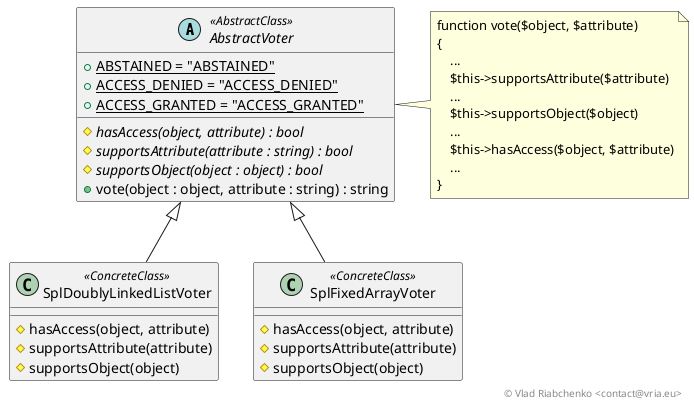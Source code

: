 @startuml

abstract class AbstractVoter << AbstractClass >> {
    +{static}ABSTAINED = "ABSTAINED"
    +{static}ACCESS_DENIED = "ACCESS_DENIED"
    +{static}ACCESS_GRANTED = "ACCESS_GRANTED"
    #{abstract}hasAccess(object, attribute) : bool
    #{abstract}supportsAttribute(attribute : string) : bool
    #{abstract}supportsObject(object : object) : bool
    +vote(object : object, attribute : string) : string
}

note right of AbstractVoter
    function vote($object, $attribute)
    {
        ...
        $this->supportsAttribute($attribute)
        ...
        $this->supportsObject($object)
        ...
        $this->hasAccess($object, $attribute)
        ...
    }
end note

class SplDoublyLinkedListVoter << ConcreteClass >> {
    #hasAccess(object, attribute)
    #supportsAttribute(attribute)
    #supportsObject(object)
}

class SplFixedArrayVoter << ConcreteClass >> {
    #hasAccess(object, attribute)
    #supportsAttribute(attribute)
    #supportsObject(object)
}

SplDoublyLinkedListVoter -up-|> AbstractVoter
SplFixedArrayVoter -up-|> AbstractVoter

right footer © Vlad Riabchenko <contact@vria.eu>

@enduml
